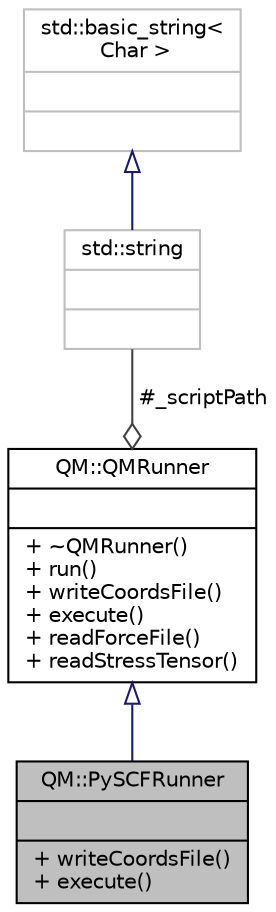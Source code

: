digraph "QM::PySCFRunner"
{
 // LATEX_PDF_SIZE
  edge [fontname="Helvetica",fontsize="10",labelfontname="Helvetica",labelfontsize="10"];
  node [fontname="Helvetica",fontsize="10",shape=record];
  Node1 [label="{QM::PySCFRunner\n||+ writeCoordsFile()\l+ execute()\l}",height=0.2,width=0.4,color="black", fillcolor="grey75", style="filled", fontcolor="black",tooltip="class for running PySCF inheriting from QMRunner"];
  Node2 -> Node1 [dir="back",color="midnightblue",fontsize="10",style="solid",arrowtail="onormal",fontname="Helvetica"];
  Node2 [label="{QM::QMRunner\n||+ ~QMRunner()\l+ run()\l+ writeCoordsFile()\l+ execute()\l+ readForceFile()\l+ readStressTensor()\l}",height=0.2,width=0.4,color="black", fillcolor="white", style="filled",URL="$classQM_1_1QMRunner.html",tooltip="base class for different qm engines"];
  Node3 -> Node2 [color="grey25",fontsize="10",style="solid",label=" #_scriptPath" ,arrowhead="odiamond",fontname="Helvetica"];
  Node3 [label="{std::string\n||}",height=0.2,width=0.4,color="grey75", fillcolor="white", style="filled",tooltip=" "];
  Node4 -> Node3 [dir="back",color="midnightblue",fontsize="10",style="solid",arrowtail="onormal",fontname="Helvetica"];
  Node4 [label="{std::basic_string\<\l Char \>\n||}",height=0.2,width=0.4,color="grey75", fillcolor="white", style="filled",tooltip=" "];
}
